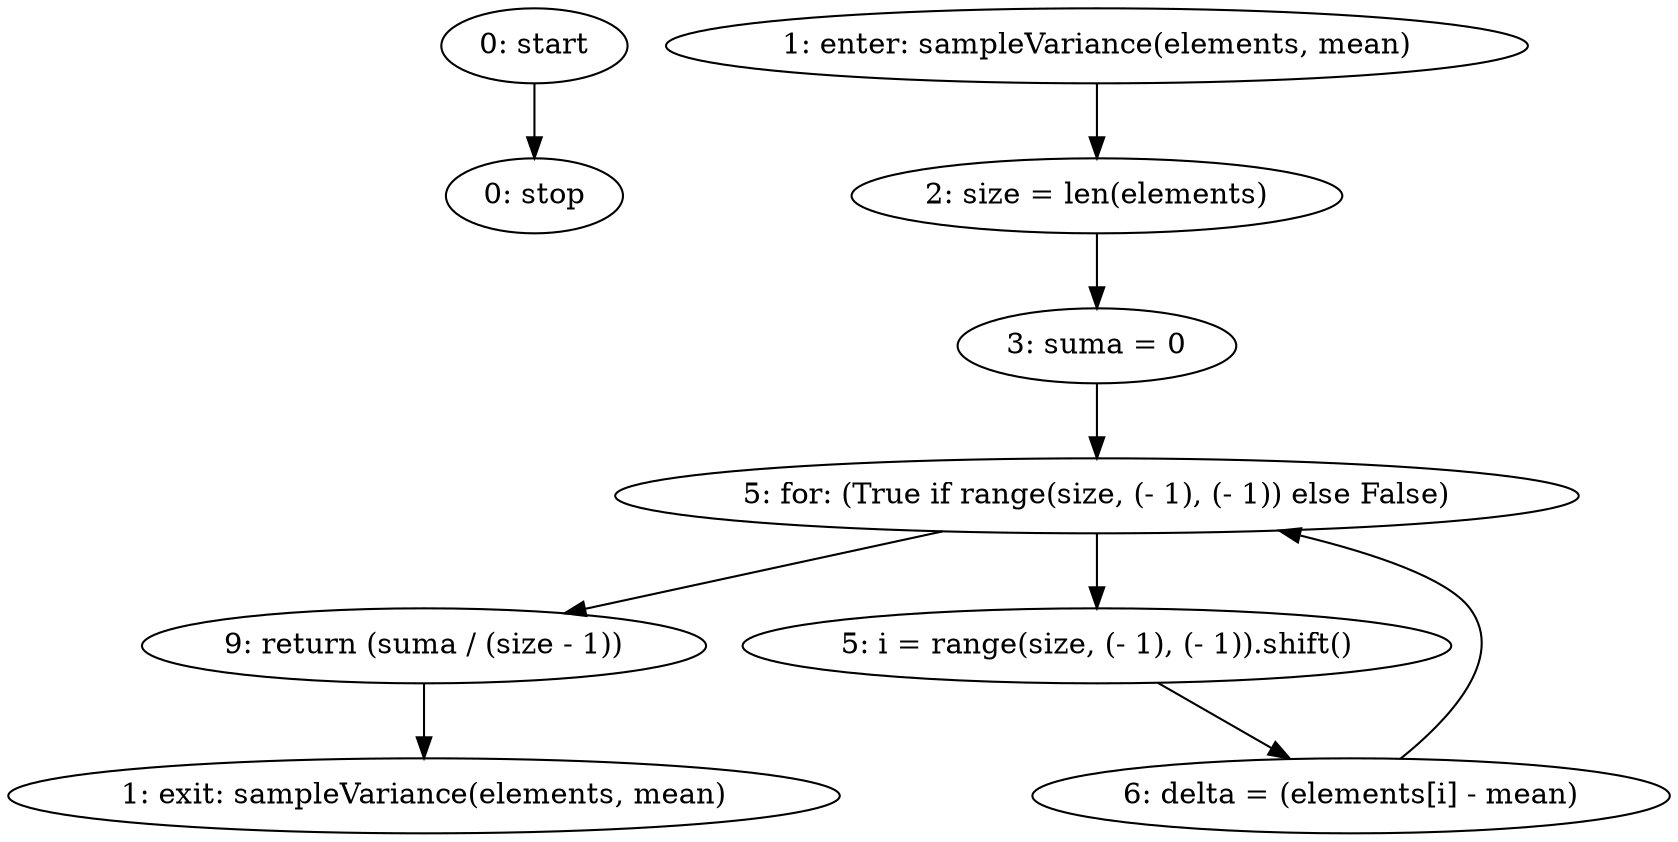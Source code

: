 strict digraph "" {
	node [label="\N"];
	0	[label="0: start"];
	9	[label="0: stop"];
	0 -> 9;
	1	[label="1: enter: sampleVariance(elements, mean)"];
	3	[label="2: size = len(elements)"];
	1 -> 3;
	4	[label="3: suma = 0"];
	3 -> 4;
	2	[label="1: exit: sampleVariance(elements, mean)"];
	8	[label="9: return (suma / (size - 1))"];
	8 -> 2;
	5	[label="5: for: (True if range(size, (- 1), (- 1)) else False)"];
	4 -> 5;
	5 -> 8;
	6	[label="5: i = range(size, (- 1), (- 1)).shift()"];
	5 -> 6;
	7	[label="6: delta = (elements[i] - mean)"];
	6 -> 7;
	7 -> 5;
}
